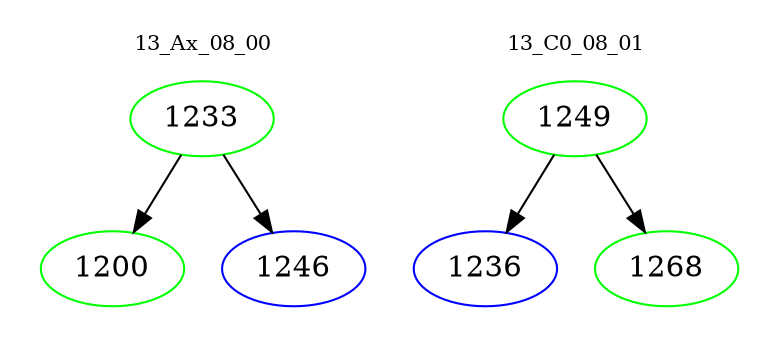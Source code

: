 digraph{
subgraph cluster_0 {
color = white
label = "13_Ax_08_00";
fontsize=10;
T0_1233 [label="1233", color="green"]
T0_1233 -> T0_1200 [color="black"]
T0_1200 [label="1200", color="green"]
T0_1233 -> T0_1246 [color="black"]
T0_1246 [label="1246", color="blue"]
}
subgraph cluster_1 {
color = white
label = "13_C0_08_01";
fontsize=10;
T1_1249 [label="1249", color="green"]
T1_1249 -> T1_1236 [color="black"]
T1_1236 [label="1236", color="blue"]
T1_1249 -> T1_1268 [color="black"]
T1_1268 [label="1268", color="green"]
}
}
